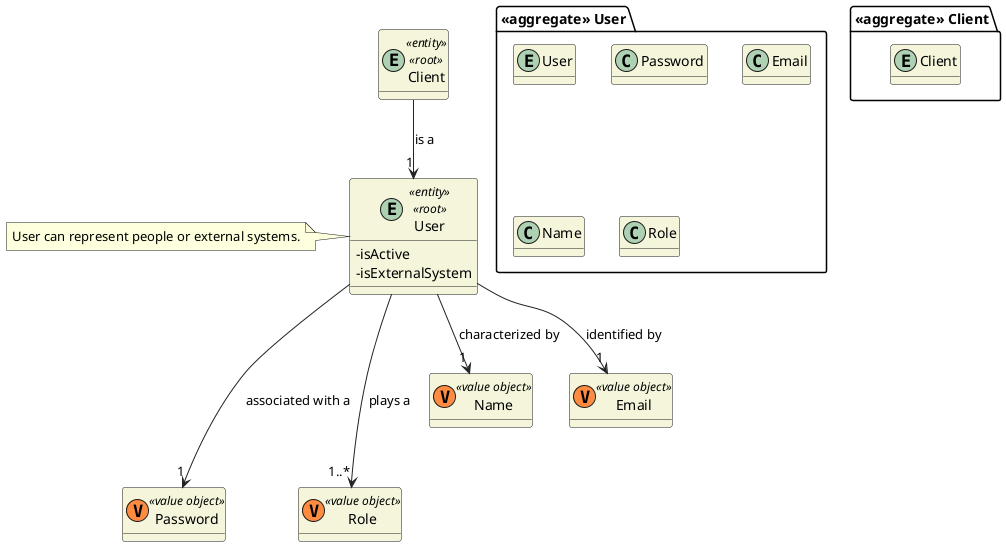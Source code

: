 @startuml
'https://plantuml.com/class-diagram

skinparam classAttributeIconSize 0
hide empty attributes
skinparam classBackgroundColor beige
skinparam ArrowColor #222222


package "<<aggregate>> User" {
    entity User
    class Password
    class Email
    class Name
    class Role
}

entity User <<entity>> <<root>> {
    - isActive
    - isExternalSystem

}

entity User
note left: User can represent people or external systems.

class Password <<(V,#FF8B40) value object>> {}
class Role <<(V,#FF8B40) value object>> {}
class Name <<(V,#FF8B40) value object>> {}
class Email <<(V,#FF8B40) value object>> {}

User ---> "1" Password : associated with a
User --> "1" Name : characterized by
User --> "1" Email : identified by
User ---> "1..*" Role : plays a

package "<<aggregate>> Client" {
    entity Client
}

entity Client <<entity>> <<root>> {

}

Client --> "1" User : is a

@enduml